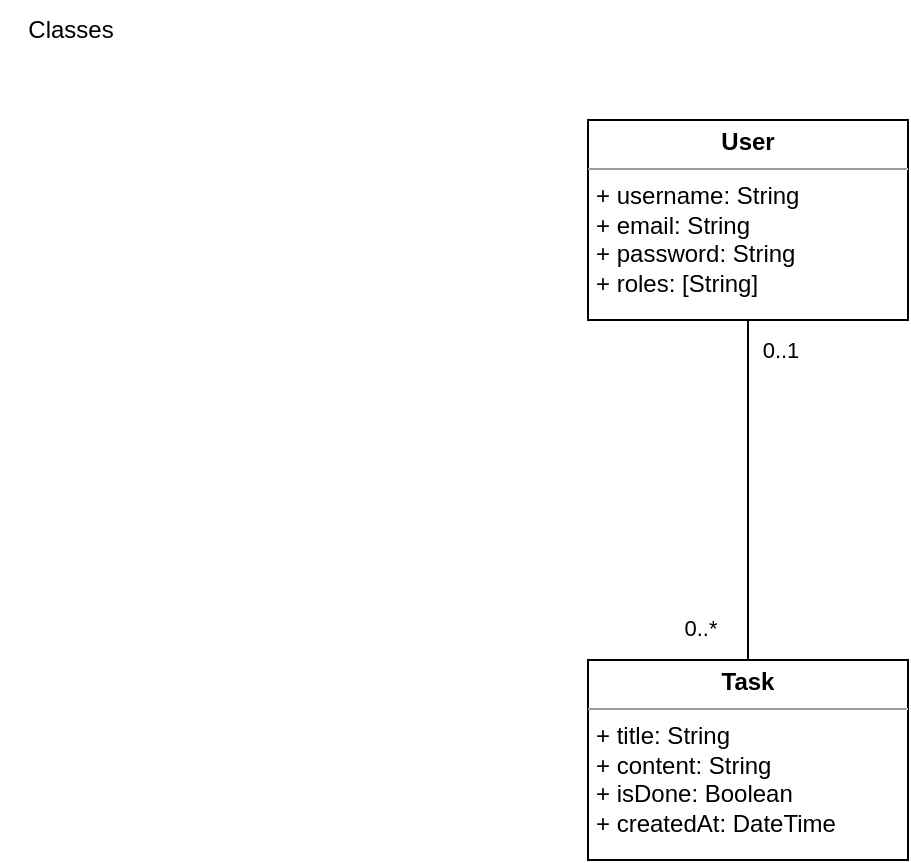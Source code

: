 <mxfile version="21.6.8" type="device" pages="2">
  <diagram name="Classes" id="zvhWbEOgYYaskdEbmdSj">
    <mxGraphModel dx="2074" dy="1196" grid="1" gridSize="10" guides="1" tooltips="1" connect="1" arrows="1" fold="1" page="1" pageScale="1" pageWidth="827" pageHeight="1169" math="0" shadow="0">
      <root>
        <mxCell id="0" />
        <mxCell id="1" parent="0" />
        <mxCell id="LpQHUZYqQb5oaA4YlZ2R-4" style="edgeStyle=orthogonalEdgeStyle;rounded=0;orthogonalLoop=1;jettySize=auto;html=1;exitX=0.5;exitY=1;exitDx=0;exitDy=0;entryX=0.5;entryY=0;entryDx=0;entryDy=0;endArrow=none;endFill=0;" parent="1" source="LpQHUZYqQb5oaA4YlZ2R-2" target="LpQHUZYqQb5oaA4YlZ2R-3" edge="1">
          <mxGeometry relative="1" as="geometry" />
        </mxCell>
        <mxCell id="LpQHUZYqQb5oaA4YlZ2R-5" value="0..1" style="edgeLabel;html=1;align=center;verticalAlign=middle;resizable=0;points=[];" parent="LpQHUZYqQb5oaA4YlZ2R-4" vertex="1" connectable="0">
          <mxGeometry x="-0.824" y="-1" relative="1" as="geometry">
            <mxPoint x="17" as="offset" />
          </mxGeometry>
        </mxCell>
        <mxCell id="LpQHUZYqQb5oaA4YlZ2R-6" value="0..*" style="edgeLabel;html=1;align=center;verticalAlign=middle;resizable=0;points=[];" parent="LpQHUZYqQb5oaA4YlZ2R-4" vertex="1" connectable="0">
          <mxGeometry x="0.808" y="-1" relative="1" as="geometry">
            <mxPoint x="-23" as="offset" />
          </mxGeometry>
        </mxCell>
        <mxCell id="LpQHUZYqQb5oaA4YlZ2R-2" value="&lt;p style=&quot;margin:0px;margin-top:4px;text-align:center;&quot;&gt;&lt;b&gt;User&lt;/b&gt;&lt;/p&gt;&lt;hr size=&quot;1&quot;&gt;&lt;p style=&quot;margin:0px;margin-left:4px;&quot;&gt;+ username: String&lt;/p&gt;&lt;p style=&quot;margin:0px;margin-left:4px;&quot;&gt;+ email: String&lt;/p&gt;&lt;p style=&quot;margin:0px;margin-left:4px;&quot;&gt;+ password: String&lt;/p&gt;&lt;p style=&quot;margin:0px;margin-left:4px;&quot;&gt;+ roles: [String]&lt;/p&gt;" style="verticalAlign=top;align=left;overflow=fill;fontSize=12;fontFamily=Helvetica;html=1;whiteSpace=wrap;" parent="1" vertex="1">
          <mxGeometry x="334" y="70" width="160" height="100" as="geometry" />
        </mxCell>
        <mxCell id="LpQHUZYqQb5oaA4YlZ2R-3" value="&lt;p style=&quot;margin:0px;margin-top:4px;text-align:center;&quot;&gt;&lt;b&gt;Task&lt;/b&gt;&lt;/p&gt;&lt;hr size=&quot;1&quot;&gt;&lt;p style=&quot;margin:0px;margin-left:4px;&quot;&gt;+ title: String&lt;/p&gt;&lt;p style=&quot;margin:0px;margin-left:4px;&quot;&gt;+ content: String&lt;/p&gt;&lt;p style=&quot;margin:0px;margin-left:4px;&quot;&gt;+ isDone: Boolean&lt;/p&gt;&lt;p style=&quot;margin:0px;margin-left:4px;&quot;&gt;+ createdAt: DateTime&lt;/p&gt;" style="verticalAlign=top;align=left;overflow=fill;fontSize=12;fontFamily=Helvetica;html=1;whiteSpace=wrap;" parent="1" vertex="1">
          <mxGeometry x="334" y="340" width="160" height="100" as="geometry" />
        </mxCell>
        <mxCell id="YdErxmNQ8Jc8KY112ul4-1" value="Classes" style="text;html=1;align=center;verticalAlign=middle;resizable=0;points=[];autosize=1;strokeColor=none;fillColor=none;" parent="1" vertex="1">
          <mxGeometry x="40" y="10" width="70" height="30" as="geometry" />
        </mxCell>
      </root>
    </mxGraphModel>
  </diagram>
  <diagram id="J4bgvgmVcvf7UVF76NIk" name="Sequence">
    <mxGraphModel dx="3457" dy="1993" grid="1" gridSize="10" guides="1" tooltips="1" connect="1" arrows="1" fold="1" page="1" pageScale="1" pageWidth="827" pageHeight="1169" math="0" shadow="0">
      <root>
        <mxCell id="0" />
        <mxCell id="1" parent="0" />
        <mxCell id="NOqNIcRBCLSQiPG5IoiF-1" value="" style="shape=umlLifeline;perimeter=lifelinePerimeter;whiteSpace=wrap;html=1;container=1;dropTarget=0;collapsible=0;recursiveResize=0;outlineConnect=0;portConstraint=eastwest;newEdgeStyle={&quot;edgeStyle&quot;:&quot;elbowEdgeStyle&quot;,&quot;elbow&quot;:&quot;vertical&quot;,&quot;curved&quot;:0,&quot;rounded&quot;:0};participant=umlActor;size=40;" parent="1" vertex="1">
          <mxGeometry x="84.5" y="100" width="19" height="460" as="geometry" />
        </mxCell>
        <mxCell id="NOqNIcRBCLSQiPG5IoiF-24" value="" style="html=1;points=[];perimeter=orthogonalPerimeter;outlineConnect=0;targetShapes=umlLifeline;portConstraint=eastwest;newEdgeStyle={&quot;edgeStyle&quot;:&quot;elbowEdgeStyle&quot;,&quot;elbow&quot;:&quot;vertical&quot;,&quot;curved&quot;:0,&quot;rounded&quot;:0};" parent="NOqNIcRBCLSQiPG5IoiF-1" vertex="1">
          <mxGeometry x="4.5" y="80" width="10" height="260" as="geometry" />
        </mxCell>
        <mxCell id="NOqNIcRBCLSQiPG5IoiF-2" value="User" style="text;strokeColor=none;align=center;fillColor=default;html=1;verticalAlign=middle;whiteSpace=wrap;rounded=0;" parent="1" vertex="1">
          <mxGeometry x="79" y="140" width="30" height="20" as="geometry" />
        </mxCell>
        <mxCell id="NOqNIcRBCLSQiPG5IoiF-4" value="To Do and Co" style="shape=umlLifeline;perimeter=lifelinePerimeter;whiteSpace=wrap;html=1;container=1;dropTarget=0;collapsible=0;recursiveResize=0;outlineConnect=0;portConstraint=eastwest;newEdgeStyle={&quot;edgeStyle&quot;:&quot;elbowEdgeStyle&quot;,&quot;elbow&quot;:&quot;vertical&quot;,&quot;curved&quot;:0,&quot;rounded&quot;:0};" parent="1" vertex="1">
          <mxGeometry x="324" y="100" width="100" height="460" as="geometry" />
        </mxCell>
        <mxCell id="NOqNIcRBCLSQiPG5IoiF-14" value="" style="html=1;points=[];perimeter=orthogonalPerimeter;outlineConnect=0;targetShapes=umlLifeline;portConstraint=eastwest;newEdgeStyle={&quot;edgeStyle&quot;:&quot;elbowEdgeStyle&quot;,&quot;elbow&quot;:&quot;vertical&quot;,&quot;curved&quot;:0,&quot;rounded&quot;:0};" parent="NOqNIcRBCLSQiPG5IoiF-4" vertex="1">
          <mxGeometry x="46" y="90" width="10" height="80" as="geometry" />
        </mxCell>
        <mxCell id="NOqNIcRBCLSQiPG5IoiF-15" value="Cllick on Add task button" style="html=1;verticalAlign=bottom;endArrow=block;edgeStyle=elbowEdgeStyle;elbow=vertical;curved=0;rounded=0;" parent="NOqNIcRBCLSQiPG5IoiF-4" target="NOqNIcRBCLSQiPG5IoiF-14" edge="1">
          <mxGeometry x="-0.36" relative="1" as="geometry">
            <mxPoint x="-225" y="89" as="sourcePoint" />
            <mxPoint as="offset" />
          </mxGeometry>
        </mxCell>
        <mxCell id="NOqNIcRBCLSQiPG5IoiF-16" value="return Add task page" style="html=1;verticalAlign=bottom;endArrow=open;dashed=1;endSize=8;edgeStyle=elbowEdgeStyle;elbow=vertical;curved=0;rounded=0;" parent="NOqNIcRBCLSQiPG5IoiF-4" source="NOqNIcRBCLSQiPG5IoiF-14" edge="1">
          <mxGeometry relative="1" as="geometry">
            <mxPoint x="-223" y="170" as="targetPoint" />
          </mxGeometry>
        </mxCell>
        <mxCell id="NOqNIcRBCLSQiPG5IoiF-18" value="" style="html=1;points=[];perimeter=orthogonalPerimeter;outlineConnect=0;targetShapes=umlLifeline;portConstraint=eastwest;newEdgeStyle={&quot;edgeStyle&quot;:&quot;elbowEdgeStyle&quot;,&quot;elbow&quot;:&quot;vertical&quot;,&quot;curved&quot;:0,&quot;rounded&quot;:0};" parent="NOqNIcRBCLSQiPG5IoiF-4" vertex="1">
          <mxGeometry x="46" y="230" width="10" height="110" as="geometry" />
        </mxCell>
        <mxCell id="NOqNIcRBCLSQiPG5IoiF-20" value="Task added" style="html=1;verticalAlign=bottom;endArrow=open;dashed=1;endSize=8;edgeStyle=elbowEdgeStyle;elbow=vertical;curved=0;rounded=0;" parent="NOqNIcRBCLSQiPG5IoiF-4" edge="1">
          <mxGeometry relative="1" as="geometry">
            <mxPoint x="-225" y="340" as="targetPoint" />
            <mxPoint x="46" y="340.238" as="sourcePoint" />
          </mxGeometry>
        </mxCell>
        <mxCell id="NOqNIcRBCLSQiPG5IoiF-5" value="Database" style="shape=umlLifeline;perimeter=lifelinePerimeter;whiteSpace=wrap;html=1;container=1;dropTarget=0;collapsible=0;recursiveResize=0;outlineConnect=0;portConstraint=eastwest;newEdgeStyle={&quot;edgeStyle&quot;:&quot;elbowEdgeStyle&quot;,&quot;elbow&quot;:&quot;vertical&quot;,&quot;curved&quot;:0,&quot;rounded&quot;:0};" parent="1" vertex="1">
          <mxGeometry x="649" y="100" width="100" height="460" as="geometry" />
        </mxCell>
        <mxCell id="NOqNIcRBCLSQiPG5IoiF-21" value="" style="html=1;points=[];perimeter=orthogonalPerimeter;outlineConnect=0;targetShapes=umlLifeline;portConstraint=eastwest;newEdgeStyle={&quot;edgeStyle&quot;:&quot;elbowEdgeStyle&quot;,&quot;elbow&quot;:&quot;vertical&quot;,&quot;curved&quot;:0,&quot;rounded&quot;:0};" parent="NOqNIcRBCLSQiPG5IoiF-5" vertex="1">
          <mxGeometry x="45" y="260" width="10" height="40" as="geometry" />
        </mxCell>
        <mxCell id="NOqNIcRBCLSQiPG5IoiF-22" value="Save task" style="html=1;verticalAlign=bottom;endArrow=block;edgeStyle=elbowEdgeStyle;elbow=vertical;curved=0;rounded=0;" parent="NOqNIcRBCLSQiPG5IoiF-5" target="NOqNIcRBCLSQiPG5IoiF-21" edge="1">
          <mxGeometry relative="1" as="geometry">
            <mxPoint x="-269" y="260" as="sourcePoint" />
          </mxGeometry>
        </mxCell>
        <mxCell id="NOqNIcRBCLSQiPG5IoiF-6" value="Sequence : Ajouter une tâche" style="text;html=1;align=center;verticalAlign=middle;resizable=0;points=[];autosize=1;strokeColor=none;fillColor=none;" parent="1" vertex="1">
          <mxGeometry x="40" y="10" width="180" height="30" as="geometry" />
        </mxCell>
        <mxCell id="NOqNIcRBCLSQiPG5IoiF-23" value="Task saved" style="html=1;verticalAlign=bottom;endArrow=open;dashed=1;endSize=8;edgeStyle=elbowEdgeStyle;elbow=vertical;curved=0;rounded=0;" parent="1" source="NOqNIcRBCLSQiPG5IoiF-21" target="NOqNIcRBCLSQiPG5IoiF-18" edge="1">
          <mxGeometry relative="1" as="geometry">
            <mxPoint x="400" y="380" as="targetPoint" />
            <Array as="points">
              <mxPoint x="550" y="400" />
            </Array>
          </mxGeometry>
        </mxCell>
        <mxCell id="NOqNIcRBCLSQiPG5IoiF-19" value="Fill task form" style="html=1;verticalAlign=bottom;endArrow=block;edgeStyle=elbowEdgeStyle;elbow=horizontal;curved=0;rounded=0;" parent="1" edge="1">
          <mxGeometry relative="1" as="geometry">
            <mxPoint x="99" y="330" as="sourcePoint" />
            <mxPoint x="370" y="330" as="targetPoint" />
            <Array as="points">
              <mxPoint x="140" y="330" />
            </Array>
          </mxGeometry>
        </mxCell>
        <mxCell id="NOqNIcRBCLSQiPG5IoiF-25" value="Sequence : Marquer une tâche comme terminée" style="text;html=1;align=center;verticalAlign=middle;resizable=0;points=[];autosize=1;strokeColor=none;fillColor=none;" parent="1" vertex="1">
          <mxGeometry x="40" y="610" width="280" height="30" as="geometry" />
        </mxCell>
        <mxCell id="NOqNIcRBCLSQiPG5IoiF-26" value="" style="shape=umlLifeline;perimeter=lifelinePerimeter;whiteSpace=wrap;html=1;container=1;dropTarget=0;collapsible=0;recursiveResize=0;outlineConnect=0;portConstraint=eastwest;newEdgeStyle={&quot;edgeStyle&quot;:&quot;elbowEdgeStyle&quot;,&quot;elbow&quot;:&quot;vertical&quot;,&quot;curved&quot;:0,&quot;rounded&quot;:0};participant=umlActor;size=40;" parent="1" vertex="1">
          <mxGeometry x="84.5" y="700" width="19" height="460" as="geometry" />
        </mxCell>
        <mxCell id="NOqNIcRBCLSQiPG5IoiF-27" value="" style="html=1;points=[];perimeter=orthogonalPerimeter;outlineConnect=0;targetShapes=umlLifeline;portConstraint=eastwest;newEdgeStyle={&quot;edgeStyle&quot;:&quot;elbowEdgeStyle&quot;,&quot;elbow&quot;:&quot;vertical&quot;,&quot;curved&quot;:0,&quot;rounded&quot;:0};" parent="NOqNIcRBCLSQiPG5IoiF-26" vertex="1">
          <mxGeometry x="4.5" y="80" width="10" height="210" as="geometry" />
        </mxCell>
        <mxCell id="NOqNIcRBCLSQiPG5IoiF-28" value="User" style="text;strokeColor=none;align=center;fillColor=default;html=1;verticalAlign=middle;whiteSpace=wrap;rounded=0;" parent="1" vertex="1">
          <mxGeometry x="79" y="740" width="30" height="20" as="geometry" />
        </mxCell>
        <mxCell id="NOqNIcRBCLSQiPG5IoiF-29" value="To Do and Co" style="shape=umlLifeline;perimeter=lifelinePerimeter;whiteSpace=wrap;html=1;container=1;dropTarget=0;collapsible=0;recursiveResize=0;outlineConnect=0;portConstraint=eastwest;newEdgeStyle={&quot;edgeStyle&quot;:&quot;elbowEdgeStyle&quot;,&quot;elbow&quot;:&quot;vertical&quot;,&quot;curved&quot;:0,&quot;rounded&quot;:0};" parent="1" vertex="1">
          <mxGeometry x="324" y="700" width="100" height="460" as="geometry" />
        </mxCell>
        <mxCell id="NOqNIcRBCLSQiPG5IoiF-39" value="" style="html=1;points=[];perimeter=orthogonalPerimeter;outlineConnect=0;targetShapes=umlLifeline;portConstraint=eastwest;newEdgeStyle={&quot;edgeStyle&quot;:&quot;elbowEdgeStyle&quot;,&quot;elbow&quot;:&quot;vertical&quot;,&quot;curved&quot;:0,&quot;rounded&quot;:0};" parent="NOqNIcRBCLSQiPG5IoiF-29" vertex="1">
          <mxGeometry x="45" y="90" width="10" height="190" as="geometry" />
        </mxCell>
        <mxCell id="NOqNIcRBCLSQiPG5IoiF-35" value="Database" style="shape=umlLifeline;perimeter=lifelinePerimeter;whiteSpace=wrap;html=1;container=1;dropTarget=0;collapsible=0;recursiveResize=0;outlineConnect=0;portConstraint=eastwest;newEdgeStyle={&quot;edgeStyle&quot;:&quot;elbowEdgeStyle&quot;,&quot;elbow&quot;:&quot;vertical&quot;,&quot;curved&quot;:0,&quot;rounded&quot;:0};" parent="1" vertex="1">
          <mxGeometry x="649" y="700" width="100" height="460" as="geometry" />
        </mxCell>
        <mxCell id="NOqNIcRBCLSQiPG5IoiF-41" value="" style="html=1;points=[];perimeter=orthogonalPerimeter;outlineConnect=0;targetShapes=umlLifeline;portConstraint=eastwest;newEdgeStyle={&quot;edgeStyle&quot;:&quot;elbowEdgeStyle&quot;,&quot;elbow&quot;:&quot;vertical&quot;,&quot;curved&quot;:0,&quot;rounded&quot;:0};" parent="NOqNIcRBCLSQiPG5IoiF-35" vertex="1">
          <mxGeometry x="45" y="110" width="10" height="100" as="geometry" />
        </mxCell>
        <mxCell id="NOqNIcRBCLSQiPG5IoiF-38" value="Click on task done" style="html=1;verticalAlign=bottom;endArrow=block;edgeStyle=elbowEdgeStyle;elbow=vertical;curved=0;rounded=0;" parent="1" source="NOqNIcRBCLSQiPG5IoiF-27" target="NOqNIcRBCLSQiPG5IoiF-39" edge="1">
          <mxGeometry width="80" relative="1" as="geometry">
            <mxPoint x="200" y="790.14" as="sourcePoint" />
            <mxPoint x="280" y="790.14" as="targetPoint" />
            <Array as="points">
              <mxPoint x="130" y="790" />
            </Array>
          </mxGeometry>
        </mxCell>
        <mxCell id="NOqNIcRBCLSQiPG5IoiF-40" value="Set isDone to true" style="html=1;verticalAlign=bottom;endArrow=block;edgeStyle=elbowEdgeStyle;elbow=vertical;curved=0;rounded=0;" parent="1" target="NOqNIcRBCLSQiPG5IoiF-41" edge="1">
          <mxGeometry width="80" relative="1" as="geometry">
            <mxPoint x="379" y="810" as="sourcePoint" />
            <mxPoint x="504" y="810.14" as="targetPoint" />
            <Array as="points">
              <mxPoint x="410" y="810" />
            </Array>
          </mxGeometry>
        </mxCell>
        <mxCell id="NOqNIcRBCLSQiPG5IoiF-42" value="isDone set to true" style="html=1;verticalAlign=bottom;endArrow=open;dashed=1;endSize=8;edgeStyle=elbowEdgeStyle;elbow=vertical;curved=0;rounded=0;" parent="1" source="NOqNIcRBCLSQiPG5IoiF-35" edge="1">
          <mxGeometry relative="1" as="geometry">
            <mxPoint x="644" y="910.003" as="sourcePoint" />
            <mxPoint x="380" y="909" as="targetPoint" />
          </mxGeometry>
        </mxCell>
        <mxCell id="NOqNIcRBCLSQiPG5IoiF-43" value="Task is done" style="html=1;verticalAlign=bottom;endArrow=open;dashed=1;endSize=8;edgeStyle=elbowEdgeStyle;elbow=vertical;curved=0;rounded=0;" parent="1" edge="1">
          <mxGeometry relative="1" as="geometry">
            <mxPoint x="369" y="980" as="sourcePoint" />
            <mxPoint x="100" y="980" as="targetPoint" />
          </mxGeometry>
        </mxCell>
        <mxCell id="NOqNIcRBCLSQiPG5IoiF-44" value="Sequence : Ajouter un utilisateur" style="text;html=1;align=center;verticalAlign=middle;resizable=0;points=[];autosize=1;strokeColor=none;fillColor=none;" parent="1" vertex="1">
          <mxGeometry x="40" y="1250" width="200" height="30" as="geometry" />
        </mxCell>
        <mxCell id="NOqNIcRBCLSQiPG5IoiF-48" value="" style="shape=umlLifeline;perimeter=lifelinePerimeter;whiteSpace=wrap;html=1;container=1;dropTarget=0;collapsible=0;recursiveResize=0;outlineConnect=0;portConstraint=eastwest;newEdgeStyle={&quot;edgeStyle&quot;:&quot;elbowEdgeStyle&quot;,&quot;elbow&quot;:&quot;vertical&quot;,&quot;curved&quot;:0,&quot;rounded&quot;:0};participant=umlActor;size=40;" parent="1" vertex="1">
          <mxGeometry x="84.5" y="1330" width="19" height="460" as="geometry" />
        </mxCell>
        <mxCell id="NOqNIcRBCLSQiPG5IoiF-60" value="" style="html=1;points=[];perimeter=orthogonalPerimeter;outlineConnect=0;targetShapes=umlLifeline;portConstraint=eastwest;newEdgeStyle={&quot;edgeStyle&quot;:&quot;elbowEdgeStyle&quot;,&quot;elbow&quot;:&quot;vertical&quot;,&quot;curved&quot;:0,&quot;rounded&quot;:0};" parent="NOqNIcRBCLSQiPG5IoiF-48" vertex="1">
          <mxGeometry x="4.5" y="80" width="10" height="260" as="geometry" />
        </mxCell>
        <mxCell id="NOqNIcRBCLSQiPG5IoiF-50" value="Admin" style="text;strokeColor=none;align=center;fillColor=default;html=1;verticalAlign=middle;whiteSpace=wrap;rounded=0;" parent="1" vertex="1">
          <mxGeometry x="79" y="1370" width="30" height="20" as="geometry" />
        </mxCell>
        <mxCell id="NOqNIcRBCLSQiPG5IoiF-51" value="To Do and Co" style="shape=umlLifeline;perimeter=lifelinePerimeter;whiteSpace=wrap;html=1;container=1;dropTarget=0;collapsible=0;recursiveResize=0;outlineConnect=0;portConstraint=eastwest;newEdgeStyle={&quot;edgeStyle&quot;:&quot;elbowEdgeStyle&quot;,&quot;elbow&quot;:&quot;vertical&quot;,&quot;curved&quot;:0,&quot;rounded&quot;:0};" parent="1" vertex="1">
          <mxGeometry x="324" y="1330" width="100" height="460" as="geometry" />
        </mxCell>
        <mxCell id="NOqNIcRBCLSQiPG5IoiF-52" value="" style="html=1;points=[];perimeter=orthogonalPerimeter;outlineConnect=0;targetShapes=umlLifeline;portConstraint=eastwest;newEdgeStyle={&quot;edgeStyle&quot;:&quot;elbowEdgeStyle&quot;,&quot;elbow&quot;:&quot;vertical&quot;,&quot;curved&quot;:0,&quot;rounded&quot;:0};" parent="NOqNIcRBCLSQiPG5IoiF-51" vertex="1">
          <mxGeometry x="46" y="90" width="10" height="80" as="geometry" />
        </mxCell>
        <mxCell id="NOqNIcRBCLSQiPG5IoiF-53" value="Cllick on Add user button" style="html=1;verticalAlign=bottom;endArrow=block;edgeStyle=elbowEdgeStyle;elbow=vertical;curved=0;rounded=0;" parent="NOqNIcRBCLSQiPG5IoiF-51" target="NOqNIcRBCLSQiPG5IoiF-52" edge="1">
          <mxGeometry x="-0.052" relative="1" as="geometry">
            <mxPoint x="-225" y="89" as="sourcePoint" />
            <mxPoint as="offset" />
          </mxGeometry>
        </mxCell>
        <mxCell id="NOqNIcRBCLSQiPG5IoiF-54" value="return Add user page" style="html=1;verticalAlign=bottom;endArrow=open;dashed=1;endSize=8;edgeStyle=elbowEdgeStyle;elbow=vertical;curved=0;rounded=0;" parent="NOqNIcRBCLSQiPG5IoiF-51" source="NOqNIcRBCLSQiPG5IoiF-52" edge="1">
          <mxGeometry relative="1" as="geometry">
            <mxPoint x="-223" y="170" as="targetPoint" />
          </mxGeometry>
        </mxCell>
        <mxCell id="NOqNIcRBCLSQiPG5IoiF-63" value="" style="html=1;points=[];perimeter=orthogonalPerimeter;outlineConnect=0;targetShapes=umlLifeline;portConstraint=eastwest;newEdgeStyle={&quot;edgeStyle&quot;:&quot;elbowEdgeStyle&quot;,&quot;elbow&quot;:&quot;vertical&quot;,&quot;curved&quot;:0,&quot;rounded&quot;:0};" parent="NOqNIcRBCLSQiPG5IoiF-51" vertex="1">
          <mxGeometry x="46" y="230" width="10" height="110" as="geometry" />
        </mxCell>
        <mxCell id="NOqNIcRBCLSQiPG5IoiF-62" value="Fill user form" style="html=1;verticalAlign=bottom;endArrow=block;edgeStyle=elbowEdgeStyle;elbow=horizontal;curved=0;rounded=0;" parent="NOqNIcRBCLSQiPG5IoiF-51" edge="1">
          <mxGeometry relative="1" as="geometry">
            <mxPoint x="-225" y="230" as="sourcePoint" />
            <mxPoint x="46" y="230" as="targetPoint" />
            <Array as="points">
              <mxPoint x="-184" y="230" />
            </Array>
          </mxGeometry>
        </mxCell>
        <mxCell id="NOqNIcRBCLSQiPG5IoiF-61" value="User added" style="html=1;verticalAlign=bottom;endArrow=open;dashed=1;endSize=8;edgeStyle=elbowEdgeStyle;elbow=vertical;curved=0;rounded=0;" parent="NOqNIcRBCLSQiPG5IoiF-51" edge="1">
          <mxGeometry relative="1" as="geometry">
            <mxPoint x="-225" y="340" as="targetPoint" />
            <mxPoint x="46" y="340.238" as="sourcePoint" />
          </mxGeometry>
        </mxCell>
        <mxCell id="NOqNIcRBCLSQiPG5IoiF-57" value="Database" style="shape=umlLifeline;perimeter=lifelinePerimeter;whiteSpace=wrap;html=1;container=1;dropTarget=0;collapsible=0;recursiveResize=0;outlineConnect=0;portConstraint=eastwest;newEdgeStyle={&quot;edgeStyle&quot;:&quot;elbowEdgeStyle&quot;,&quot;elbow&quot;:&quot;vertical&quot;,&quot;curved&quot;:0,&quot;rounded&quot;:0};" parent="1" vertex="1">
          <mxGeometry x="649" y="1330" width="100" height="460" as="geometry" />
        </mxCell>
        <mxCell id="NOqNIcRBCLSQiPG5IoiF-64" value="" style="html=1;points=[];perimeter=orthogonalPerimeter;outlineConnect=0;targetShapes=umlLifeline;portConstraint=eastwest;newEdgeStyle={&quot;edgeStyle&quot;:&quot;elbowEdgeStyle&quot;,&quot;elbow&quot;:&quot;vertical&quot;,&quot;curved&quot;:0,&quot;rounded&quot;:0};" parent="NOqNIcRBCLSQiPG5IoiF-57" vertex="1">
          <mxGeometry x="45" y="270" width="10" height="40" as="geometry" />
        </mxCell>
        <mxCell id="NOqNIcRBCLSQiPG5IoiF-65" value="Save user" style="html=1;verticalAlign=bottom;endArrow=block;edgeStyle=elbowEdgeStyle;elbow=vertical;curved=0;rounded=0;" parent="NOqNIcRBCLSQiPG5IoiF-57" target="NOqNIcRBCLSQiPG5IoiF-64" edge="1">
          <mxGeometry relative="1" as="geometry">
            <mxPoint x="-269" y="270" as="sourcePoint" />
          </mxGeometry>
        </mxCell>
        <mxCell id="NOqNIcRBCLSQiPG5IoiF-66" value="User saved" style="html=1;verticalAlign=bottom;endArrow=open;dashed=1;endSize=8;edgeStyle=elbowEdgeStyle;elbow=vertical;curved=0;rounded=0;" parent="NOqNIcRBCLSQiPG5IoiF-57" source="NOqNIcRBCLSQiPG5IoiF-64" edge="1">
          <mxGeometry relative="1" as="geometry">
            <mxPoint x="-269" y="310" as="targetPoint" />
            <Array as="points">
              <mxPoint x="-99" y="310" />
            </Array>
          </mxGeometry>
        </mxCell>
      </root>
    </mxGraphModel>
  </diagram>
</mxfile>
